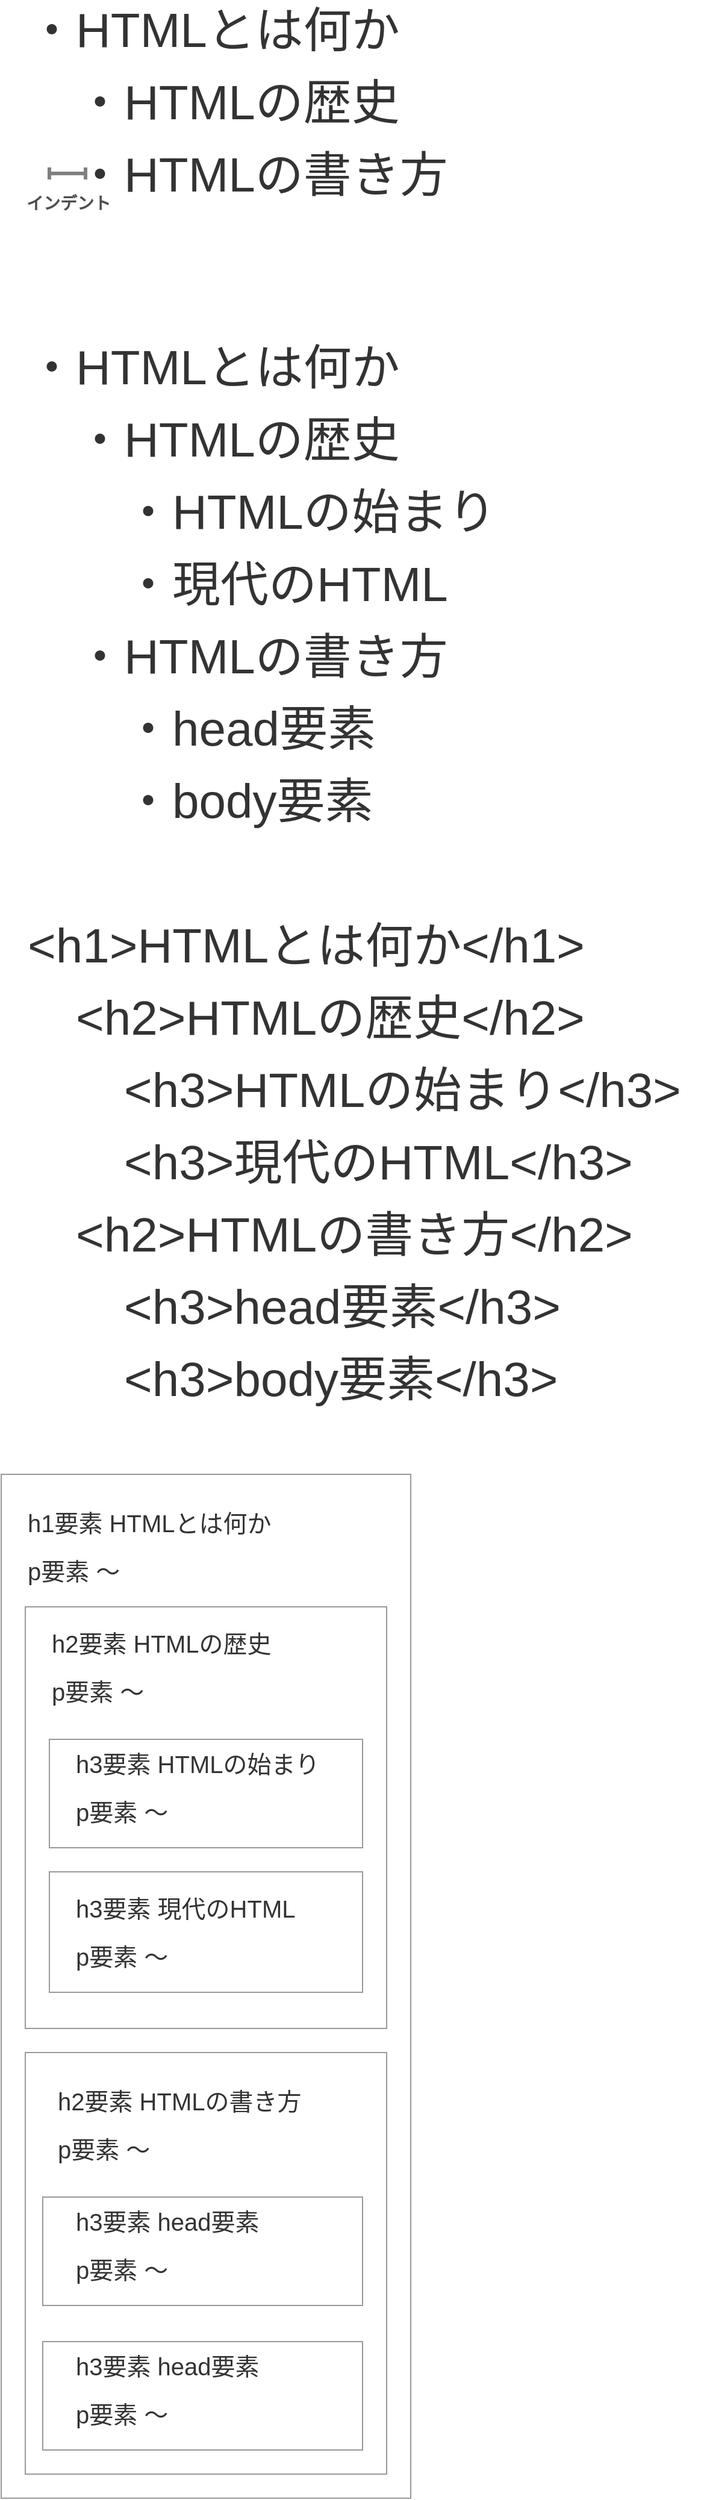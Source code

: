 <mxfile version="14.1.8" type="device"><diagram id="67B2qVPKCzjwmlKUfe3U" name="ページ1"><mxGraphModel dx="1422" dy="862" grid="1" gridSize="10" guides="1" tooltips="1" connect="1" arrows="1" fold="1" page="1" pageScale="1" pageWidth="1169" pageHeight="827" background="#FFFFFF" math="0" shadow="0"><root><mxCell id="0"/><mxCell id="1" parent="0"/><mxCell id="zymbRJF6_oCSwgexWcY1-9" value="" style="rounded=0;whiteSpace=wrap;html=1;fillColor=none;strokeColor=#999999;" vertex="1" parent="1"><mxGeometry x="60" y="1340" width="340" height="850" as="geometry"/></mxCell><mxCell id="zymbRJF6_oCSwgexWcY1-21" value="" style="rounded=0;whiteSpace=wrap;html=1;fillColor=none;strokeColor=#999999;" vertex="1" parent="1"><mxGeometry x="80" y="1820" width="300" height="350" as="geometry"/></mxCell><mxCell id="zymbRJF6_oCSwgexWcY1-28" value="" style="rounded=0;whiteSpace=wrap;html=1;fillColor=none;strokeColor=#999999;" vertex="1" parent="1"><mxGeometry x="94.5" y="2060" width="265.5" height="90" as="geometry"/></mxCell><mxCell id="zymbRJF6_oCSwgexWcY1-11" value="" style="rounded=0;whiteSpace=wrap;html=1;fillColor=none;strokeColor=#999999;" vertex="1" parent="1"><mxGeometry x="80" y="1450" width="300" height="350" as="geometry"/></mxCell><mxCell id="zymbRJF6_oCSwgexWcY1-19" value="" style="rounded=0;whiteSpace=wrap;html=1;fillColor=none;strokeColor=#999999;" vertex="1" parent="1"><mxGeometry x="100" y="1670" width="260" height="100" as="geometry"/></mxCell><mxCell id="zymbRJF6_oCSwgexWcY1-13" value="" style="rounded=0;whiteSpace=wrap;html=1;fillColor=none;strokeColor=#999999;" vertex="1" parent="1"><mxGeometry x="100" y="1560" width="260" height="90" as="geometry"/></mxCell><mxCell id="zymbRJF6_oCSwgexWcY1-22" value="" style="rounded=0;whiteSpace=wrap;html=1;fillColor=none;strokeColor=#999999;" vertex="1" parent="1"><mxGeometry x="94.5" y="1940" width="265.5" height="90" as="geometry"/></mxCell><mxCell id="6FK7CWXa5-9mBd8hkXq1-16" value="・HTMLとは何か" style="text;html=1;strokeColor=none;fillColor=none;align=left;verticalAlign=middle;whiteSpace=wrap;rounded=0;fontSize=40;fontColor=#333333;" parent="1" vertex="1"><mxGeometry x="80" y="120" width="329" height="40" as="geometry"/></mxCell><mxCell id="GN-TZciF51GnGmJjs1k9-1" value="・HTMLの歴史" style="text;html=1;strokeColor=none;fillColor=none;align=left;verticalAlign=middle;whiteSpace=wrap;rounded=0;fontSize=40;fontColor=#333333;" parent="1" vertex="1"><mxGeometry x="120" y="180" width="329" height="40" as="geometry"/></mxCell><mxCell id="GN-TZciF51GnGmJjs1k9-2" value="・HTMLの書き方" style="text;html=1;strokeColor=none;fillColor=none;align=left;verticalAlign=middle;whiteSpace=wrap;rounded=0;fontSize=40;fontColor=#333333;" parent="1" vertex="1"><mxGeometry x="120" y="240" width="329" height="40" as="geometry"/></mxCell><mxCell id="GN-TZciF51GnGmJjs1k9-4" value="" style="shape=crossbar;whiteSpace=wrap;html=1;rounded=1;align=left;strokeWidth=3;strokeColor=#808080;" parent="1" vertex="1"><mxGeometry x="100" y="255" width="30" height="10" as="geometry"/></mxCell><mxCell id="GN-TZciF51GnGmJjs1k9-5" value="インデント" style="text;html=1;strokeColor=none;fillColor=none;align=center;verticalAlign=middle;whiteSpace=wrap;rounded=0;fontStyle=1;fontSize=14;fontColor=#4D4D4D;" parent="1" vertex="1"><mxGeometry x="76" y="275" width="80" height="20" as="geometry"/></mxCell><mxCell id="GN-TZciF51GnGmJjs1k9-8" value="・HTMLとは何か" style="text;html=1;strokeColor=none;fillColor=none;align=left;verticalAlign=middle;whiteSpace=wrap;rounded=0;fontSize=40;fontColor=#333333;" parent="1" vertex="1"><mxGeometry x="80" y="400" width="329" height="40" as="geometry"/></mxCell><mxCell id="GN-TZciF51GnGmJjs1k9-9" value="・HTMLの歴史" style="text;html=1;strokeColor=none;fillColor=none;align=left;verticalAlign=middle;whiteSpace=wrap;rounded=0;fontSize=40;fontColor=#333333;" parent="1" vertex="1"><mxGeometry x="120" y="460" width="329" height="40" as="geometry"/></mxCell><mxCell id="GN-TZciF51GnGmJjs1k9-10" value="・HTMLの書き方" style="text;html=1;strokeColor=none;fillColor=none;align=left;verticalAlign=middle;whiteSpace=wrap;rounded=0;fontSize=40;fontColor=#333333;" parent="1" vertex="1"><mxGeometry x="120" y="640" width="329" height="40" as="geometry"/></mxCell><mxCell id="GN-TZciF51GnGmJjs1k9-13" value="・HTMLの始まり" style="text;html=1;strokeColor=none;fillColor=none;align=left;verticalAlign=middle;whiteSpace=wrap;rounded=0;fontSize=40;fontColor=#333333;" parent="1" vertex="1"><mxGeometry x="160" y="520" width="329" height="40" as="geometry"/></mxCell><mxCell id="GN-TZciF51GnGmJjs1k9-14" value="・現代のHTML" style="text;html=1;strokeColor=none;fillColor=none;align=left;verticalAlign=middle;whiteSpace=wrap;rounded=0;fontSize=40;fontColor=#333333;" parent="1" vertex="1"><mxGeometry x="160" y="580" width="329" height="40" as="geometry"/></mxCell><mxCell id="GN-TZciF51GnGmJjs1k9-15" value="・head要素" style="text;html=1;strokeColor=none;fillColor=none;align=left;verticalAlign=middle;whiteSpace=wrap;rounded=0;fontSize=40;fontColor=#333333;" parent="1" vertex="1"><mxGeometry x="160" y="700" width="329" height="40" as="geometry"/></mxCell><mxCell id="GN-TZciF51GnGmJjs1k9-16" value="・body要素" style="text;html=1;strokeColor=none;fillColor=none;align=left;verticalAlign=middle;whiteSpace=wrap;rounded=0;fontSize=40;fontColor=#333333;" parent="1" vertex="1"><mxGeometry x="160" y="760" width="329" height="40" as="geometry"/></mxCell><mxCell id="iuPADH0AODykfH4r0Po_-1" value="&amp;lt;h1&amp;gt;HTMLとは何か&amp;lt;/h1&amp;gt;" style="text;html=1;strokeColor=none;fillColor=none;align=left;verticalAlign=middle;whiteSpace=wrap;rounded=0;fontSize=40;fontColor=#333333;" parent="1" vertex="1"><mxGeometry x="80" y="880" width="480" height="40" as="geometry"/></mxCell><mxCell id="iuPADH0AODykfH4r0Po_-2" value="&amp;lt;h2&amp;gt;HTMLの歴史&amp;lt;/h2&amp;gt;" style="text;html=1;strokeColor=none;fillColor=none;align=left;verticalAlign=middle;whiteSpace=wrap;rounded=0;fontSize=40;fontColor=#333333;" parent="1" vertex="1"><mxGeometry x="120" y="940" width="440" height="40" as="geometry"/></mxCell><mxCell id="iuPADH0AODykfH4r0Po_-3" value="&amp;lt;h2&amp;gt;HTMLの書き方&amp;lt;/h2&amp;gt;" style="text;html=1;strokeColor=none;fillColor=none;align=left;verticalAlign=middle;whiteSpace=wrap;rounded=0;fontSize=40;fontColor=#333333;" parent="1" vertex="1"><mxGeometry x="120" y="1120" width="480" height="40" as="geometry"/></mxCell><mxCell id="iuPADH0AODykfH4r0Po_-4" value="&amp;lt;h3&amp;gt;HTMLの始まり&amp;lt;/h3&amp;gt;" style="text;html=1;strokeColor=none;fillColor=none;align=left;verticalAlign=middle;whiteSpace=wrap;rounded=0;fontSize=40;fontColor=#333333;" parent="1" vertex="1"><mxGeometry x="160" y="1000" width="480" height="40" as="geometry"/></mxCell><mxCell id="iuPADH0AODykfH4r0Po_-5" value="&amp;lt;h3&amp;gt;現代のHTML&amp;lt;/h3&amp;gt;" style="text;html=1;strokeColor=none;fillColor=none;align=left;verticalAlign=middle;whiteSpace=wrap;rounded=0;fontSize=40;fontColor=#333333;" parent="1" vertex="1"><mxGeometry x="160" y="1060" width="440" height="40" as="geometry"/></mxCell><mxCell id="iuPADH0AODykfH4r0Po_-6" value="&amp;lt;h3&amp;gt;head要素&amp;lt;/h3&amp;gt;" style="text;html=1;strokeColor=none;fillColor=none;align=left;verticalAlign=middle;whiteSpace=wrap;rounded=0;fontSize=40;fontColor=#333333;" parent="1" vertex="1"><mxGeometry x="160" y="1180" width="390" height="40" as="geometry"/></mxCell><mxCell id="iuPADH0AODykfH4r0Po_-7" value="&amp;lt;h3&amp;gt;body要素&amp;lt;/h3&amp;gt;" style="text;html=1;strokeColor=none;fillColor=none;align=left;verticalAlign=middle;whiteSpace=wrap;rounded=0;fontSize=40;fontColor=#333333;" parent="1" vertex="1"><mxGeometry x="160" y="1240" width="370" height="40" as="geometry"/></mxCell><mxCell id="2" value="h1要素 HTMLとは何か" style="text;html=1;strokeColor=none;fillColor=none;align=left;verticalAlign=middle;whiteSpace=wrap;rounded=0;fontSize=20;fontColor=#333333;" parent="1" vertex="1"><mxGeometry x="80" y="1360" width="210" height="40" as="geometry"/></mxCell><mxCell id="3" value="h2要素 HTMLの歴史" style="text;html=1;strokeColor=none;fillColor=none;align=left;verticalAlign=middle;whiteSpace=wrap;rounded=0;fontSize=20;fontColor=#333333;" parent="1" vertex="1"><mxGeometry x="100" y="1460" width="200" height="40" as="geometry"/></mxCell><mxCell id="4" value="h2要素 HTMLの書き方" style="text;html=1;strokeColor=none;fillColor=none;align=left;verticalAlign=middle;whiteSpace=wrap;rounded=0;fontSize=20;fontColor=#333333;" parent="1" vertex="1"><mxGeometry x="105" y="1840" width="225" height="40" as="geometry"/></mxCell><mxCell id="5" value="h3要素 HTMLの始まり" style="text;html=1;strokeColor=none;fillColor=none;align=left;verticalAlign=middle;whiteSpace=wrap;rounded=0;fontSize=20;fontColor=#333333;" parent="1" vertex="1"><mxGeometry x="120" y="1560" width="210" height="40" as="geometry"/></mxCell><mxCell id="6" value="h3要素 現代のHTML" style="text;html=1;strokeColor=none;fillColor=none;align=left;verticalAlign=middle;whiteSpace=wrap;rounded=0;fontSize=20;fontColor=#333333;" parent="1" vertex="1"><mxGeometry x="120" y="1680" width="210" height="40" as="geometry"/></mxCell><mxCell id="7" value="h3要素 head要素" style="text;html=1;strokeColor=none;fillColor=none;align=left;verticalAlign=middle;whiteSpace=wrap;rounded=0;fontSize=20;fontColor=#333333;" parent="1" vertex="1"><mxGeometry x="120" y="1940" width="170" height="40" as="geometry"/></mxCell><mxCell id="zymbRJF6_oCSwgexWcY1-10" value="p要素 ～" style="text;html=1;strokeColor=none;fillColor=none;align=left;verticalAlign=middle;whiteSpace=wrap;rounded=0;fontSize=20;fontColor=#333333;" vertex="1" parent="1"><mxGeometry x="80" y="1400" width="90" height="40" as="geometry"/></mxCell><mxCell id="zymbRJF6_oCSwgexWcY1-12" value="p要素 ～" style="text;html=1;strokeColor=none;fillColor=none;align=left;verticalAlign=middle;whiteSpace=wrap;rounded=0;fontSize=20;fontColor=#333333;" vertex="1" parent="1"><mxGeometry x="100" y="1500" width="110" height="40" as="geometry"/></mxCell><mxCell id="zymbRJF6_oCSwgexWcY1-14" value="p要素 ～" style="text;html=1;strokeColor=none;fillColor=none;align=left;verticalAlign=middle;whiteSpace=wrap;rounded=0;fontSize=20;fontColor=#333333;" vertex="1" parent="1"><mxGeometry x="120" y="1600" width="100" height="40" as="geometry"/></mxCell><mxCell id="zymbRJF6_oCSwgexWcY1-18" value="p要素 ～" style="text;html=1;strokeColor=none;fillColor=none;align=left;verticalAlign=middle;whiteSpace=wrap;rounded=0;fontSize=20;fontColor=#333333;" vertex="1" parent="1"><mxGeometry x="120" y="1720" width="90" height="40" as="geometry"/></mxCell><mxCell id="zymbRJF6_oCSwgexWcY1-20" value="p要素 ～" style="text;html=1;strokeColor=none;fillColor=none;align=left;verticalAlign=middle;whiteSpace=wrap;rounded=0;fontSize=20;fontColor=#333333;" vertex="1" parent="1"><mxGeometry x="105" y="1880" width="90" height="40" as="geometry"/></mxCell><mxCell id="zymbRJF6_oCSwgexWcY1-23" value="p要素 ～" style="text;html=1;strokeColor=none;fillColor=none;align=left;verticalAlign=middle;whiteSpace=wrap;rounded=0;fontSize=20;fontColor=#333333;" vertex="1" parent="1"><mxGeometry x="120" y="1980" width="130" height="40" as="geometry"/></mxCell><mxCell id="zymbRJF6_oCSwgexWcY1-25" value="h3要素 head要素" style="text;html=1;strokeColor=none;fillColor=none;align=left;verticalAlign=middle;whiteSpace=wrap;rounded=0;fontSize=20;fontColor=#333333;" vertex="1" parent="1"><mxGeometry x="120" y="2060" width="170" height="40" as="geometry"/></mxCell><mxCell id="zymbRJF6_oCSwgexWcY1-26" value="p要素 ～" style="text;html=1;strokeColor=none;fillColor=none;align=left;verticalAlign=middle;whiteSpace=wrap;rounded=0;fontSize=20;fontColor=#333333;" vertex="1" parent="1"><mxGeometry x="120" y="2100" width="100" height="40" as="geometry"/></mxCell></root></mxGraphModel></diagram></mxfile>